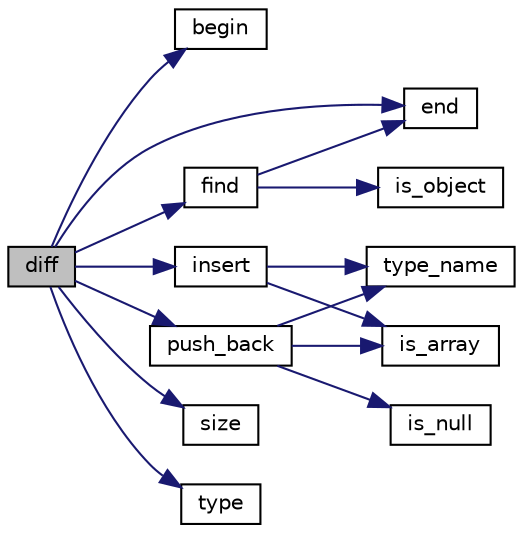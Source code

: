 digraph "diff"
{
 // LATEX_PDF_SIZE
  edge [fontname="Helvetica",fontsize="10",labelfontname="Helvetica",labelfontsize="10"];
  node [fontname="Helvetica",fontsize="10",shape=record];
  rankdir="LR";
  Node1 [label="diff",height=0.2,width=0.4,color="black", fillcolor="grey75", style="filled", fontcolor="black",tooltip="creates a diff as a JSON patch"];
  Node1 -> Node2 [color="midnightblue",fontsize="10",style="solid",fontname="Helvetica"];
  Node2 [label="begin",height=0.2,width=0.4,color="black", fillcolor="white", style="filled",URL="$classnlohmann_1_1basic__json.html#a979556eb331ec35eb33472a90a160f99",tooltip="returns an iterator to the first element"];
  Node1 -> Node3 [color="midnightblue",fontsize="10",style="solid",fontname="Helvetica"];
  Node3 [label="end",height=0.2,width=0.4,color="black", fillcolor="white", style="filled",URL="$classnlohmann_1_1basic__json.html#afc5380afa64b233d0df01a147616974b",tooltip="returns an iterator to one past the last element"];
  Node1 -> Node4 [color="midnightblue",fontsize="10",style="solid",fontname="Helvetica"];
  Node4 [label="find",height=0.2,width=0.4,color="black", fillcolor="white", style="filled",URL="$classnlohmann_1_1basic__json.html#a4cf2116be00a99de7addd2c32d71f99d",tooltip="find an element in a JSON object"];
  Node4 -> Node3 [color="midnightblue",fontsize="10",style="solid",fontname="Helvetica"];
  Node4 -> Node5 [color="midnightblue",fontsize="10",style="solid",fontname="Helvetica"];
  Node5 [label="is_object",height=0.2,width=0.4,color="black", fillcolor="white", style="filled",URL="$classnlohmann_1_1basic__json.html#ad6a2a9425ea3806424417c2e7dcdbc01",tooltip="return whether value is an object"];
  Node1 -> Node6 [color="midnightblue",fontsize="10",style="solid",fontname="Helvetica"];
  Node6 [label="insert",height=0.2,width=0.4,color="black", fillcolor="white", style="filled",URL="$classnlohmann_1_1basic__json.html#a61546bf37d98e9b0d098220009e8376d",tooltip="inserts element"];
  Node6 -> Node7 [color="midnightblue",fontsize="10",style="solid",fontname="Helvetica"];
  Node7 [label="is_array",height=0.2,width=0.4,color="black", fillcolor="white", style="filled",URL="$classnlohmann_1_1basic__json.html#a286a1af9e72e4e41a359b6d01a7b9be9",tooltip="return whether value is an array"];
  Node6 -> Node8 [color="midnightblue",fontsize="10",style="solid",fontname="Helvetica"];
  Node8 [label="type_name",height=0.2,width=0.4,color="black", fillcolor="white", style="filled",URL="$classnlohmann_1_1basic__json.html#a99cfa952f8b8deaae2505c89507ff3cd",tooltip="return the type as string"];
  Node1 -> Node9 [color="midnightblue",fontsize="10",style="solid",fontname="Helvetica"];
  Node9 [label="push_back",height=0.2,width=0.4,color="black", fillcolor="white", style="filled",URL="$classnlohmann_1_1basic__json.html#aaf38acbc4aaada0a40549bc606f99c4f",tooltip="add an object to an array"];
  Node9 -> Node7 [color="midnightblue",fontsize="10",style="solid",fontname="Helvetica"];
  Node9 -> Node10 [color="midnightblue",fontsize="10",style="solid",fontname="Helvetica"];
  Node10 [label="is_null",height=0.2,width=0.4,color="black", fillcolor="white", style="filled",URL="$classnlohmann_1_1basic__json.html#a5343c52ade262b120e6cdafb516f1f65",tooltip="return whether value is null"];
  Node9 -> Node8 [color="midnightblue",fontsize="10",style="solid",fontname="Helvetica"];
  Node1 -> Node11 [color="midnightblue",fontsize="10",style="solid",fontname="Helvetica"];
  Node11 [label="size",height=0.2,width=0.4,color="black", fillcolor="white", style="filled",URL="$classnlohmann_1_1basic__json.html#a0801762a3fe36fe32dca5f16e515478d",tooltip="returns the number of elements"];
  Node1 -> Node12 [color="midnightblue",fontsize="10",style="solid",fontname="Helvetica"];
  Node12 [label="type",height=0.2,width=0.4,color="black", fillcolor="white", style="filled",URL="$classnlohmann_1_1basic__json.html#adb8999aa40f92f1a176d8b43dc0ab25b",tooltip="return the type of the JSON value (explicit)"];
}
